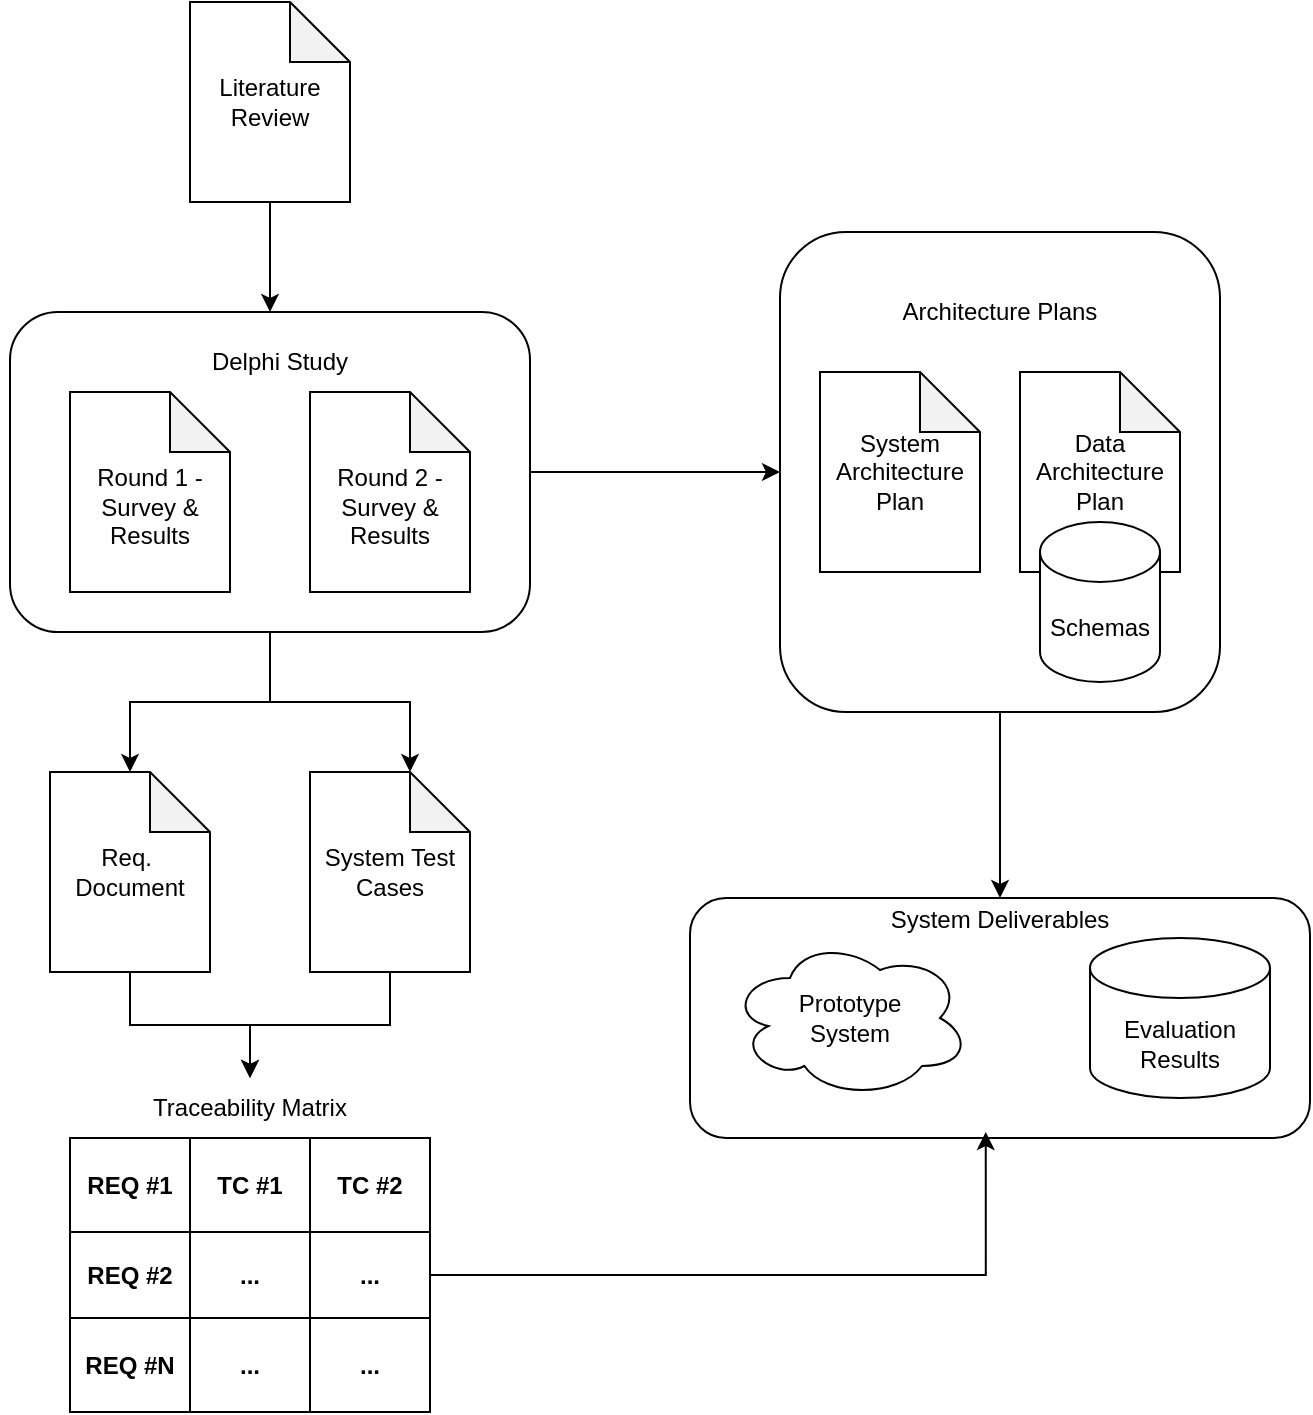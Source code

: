 <mxfile version="28.2.1">
  <diagram name="Page-1" id="g_3G0dRn0sJD76pxWEFS">
    <mxGraphModel dx="2066" dy="1103" grid="0" gridSize="10" guides="1" tooltips="1" connect="1" arrows="1" fold="1" page="1" pageScale="1" pageWidth="850" pageHeight="1100" math="0" shadow="0">
      <root>
        <mxCell id="0" />
        <mxCell id="1" parent="0" />
        <mxCell id="XL25QP1xroUpo6Hy0LYS-43" style="edgeStyle=orthogonalEdgeStyle;rounded=0;orthogonalLoop=1;jettySize=auto;html=1;entryX=0.5;entryY=0;entryDx=0;entryDy=0;" edge="1" parent="1" source="XL25QP1xroUpo6Hy0LYS-1" target="XL25QP1xroUpo6Hy0LYS-5">
          <mxGeometry relative="1" as="geometry" />
        </mxCell>
        <mxCell id="XL25QP1xroUpo6Hy0LYS-1" value="Literature Review" style="shape=note;whiteSpace=wrap;html=1;backgroundOutline=1;darkOpacity=0.05;" vertex="1" parent="1">
          <mxGeometry x="203" y="126" width="80" height="100" as="geometry" />
        </mxCell>
        <mxCell id="XL25QP1xroUpo6Hy0LYS-9" value="" style="group" vertex="1" connectable="0" parent="1">
          <mxGeometry x="113" y="281" width="260" height="160" as="geometry" />
        </mxCell>
        <mxCell id="XL25QP1xroUpo6Hy0LYS-5" value="" style="rounded=1;whiteSpace=wrap;html=1;" vertex="1" parent="XL25QP1xroUpo6Hy0LYS-9">
          <mxGeometry width="260" height="160" as="geometry" />
        </mxCell>
        <mxCell id="XL25QP1xroUpo6Hy0LYS-6" value="Delphi Study" style="text;html=1;align=center;verticalAlign=middle;whiteSpace=wrap;rounded=0;" vertex="1" parent="XL25QP1xroUpo6Hy0LYS-9">
          <mxGeometry x="85" y="10" width="100" height="30" as="geometry" />
        </mxCell>
        <mxCell id="XL25QP1xroUpo6Hy0LYS-7" value="&lt;br&gt;Round 1 -&lt;div&gt;Survey &amp;amp; Results&lt;/div&gt;" style="shape=note;whiteSpace=wrap;html=1;backgroundOutline=1;darkOpacity=0.05;" vertex="1" parent="XL25QP1xroUpo6Hy0LYS-9">
          <mxGeometry x="30" y="40" width="80" height="100" as="geometry" />
        </mxCell>
        <mxCell id="XL25QP1xroUpo6Hy0LYS-8" value="&lt;br&gt;Round 2 -&lt;div&gt;Survey &amp;amp; Results&lt;/div&gt;" style="shape=note;whiteSpace=wrap;html=1;backgroundOutline=1;darkOpacity=0.05;" vertex="1" parent="XL25QP1xroUpo6Hy0LYS-9">
          <mxGeometry x="150" y="40" width="80" height="100" as="geometry" />
        </mxCell>
        <mxCell id="XL25QP1xroUpo6Hy0LYS-41" style="edgeStyle=orthogonalEdgeStyle;rounded=0;orthogonalLoop=1;jettySize=auto;html=1;" edge="1" parent="1" source="XL25QP1xroUpo6Hy0LYS-12" target="XL25QP1xroUpo6Hy0LYS-40">
          <mxGeometry relative="1" as="geometry" />
        </mxCell>
        <mxCell id="XL25QP1xroUpo6Hy0LYS-12" value="Req.&amp;nbsp;&lt;div&gt;Document&lt;/div&gt;" style="shape=note;whiteSpace=wrap;html=1;backgroundOutline=1;darkOpacity=0.05;" vertex="1" parent="1">
          <mxGeometry x="133" y="511" width="80" height="100" as="geometry" />
        </mxCell>
        <mxCell id="XL25QP1xroUpo6Hy0LYS-42" style="edgeStyle=orthogonalEdgeStyle;rounded=0;orthogonalLoop=1;jettySize=auto;html=1;entryX=0.5;entryY=0;entryDx=0;entryDy=0;" edge="1" parent="1" source="XL25QP1xroUpo6Hy0LYS-13" target="XL25QP1xroUpo6Hy0LYS-40">
          <mxGeometry relative="1" as="geometry" />
        </mxCell>
        <mxCell id="XL25QP1xroUpo6Hy0LYS-13" value="System Test Cases" style="shape=note;whiteSpace=wrap;html=1;backgroundOutline=1;darkOpacity=0.05;" vertex="1" parent="1">
          <mxGeometry x="263" y="511" width="80" height="100" as="geometry" />
        </mxCell>
        <mxCell id="XL25QP1xroUpo6Hy0LYS-14" style="edgeStyle=orthogonalEdgeStyle;rounded=0;orthogonalLoop=1;jettySize=auto;html=1;entryX=0.5;entryY=0;entryDx=0;entryDy=0;entryPerimeter=0;" edge="1" parent="1" source="XL25QP1xroUpo6Hy0LYS-5" target="XL25QP1xroUpo6Hy0LYS-12">
          <mxGeometry relative="1" as="geometry" />
        </mxCell>
        <mxCell id="XL25QP1xroUpo6Hy0LYS-15" style="edgeStyle=orthogonalEdgeStyle;rounded=0;orthogonalLoop=1;jettySize=auto;html=1;entryX=0;entryY=0;entryDx=50;entryDy=0;entryPerimeter=0;" edge="1" parent="1" source="XL25QP1xroUpo6Hy0LYS-5" target="XL25QP1xroUpo6Hy0LYS-13">
          <mxGeometry relative="1" as="geometry" />
        </mxCell>
        <mxCell id="XL25QP1xroUpo6Hy0LYS-17" value="" style="childLayout=tableLayout;recursiveResize=0;shadow=0;fillColor=none;fontStyle=1" vertex="1" parent="1">
          <mxGeometry x="143" y="694" width="180" height="137" as="geometry" />
        </mxCell>
        <mxCell id="XL25QP1xroUpo6Hy0LYS-18" value="" style="shape=tableRow;horizontal=0;startSize=0;swimlaneHead=0;swimlaneBody=0;top=0;left=0;bottom=0;right=0;dropTarget=0;collapsible=0;recursiveResize=0;expand=0;fontStyle=0;fillColor=none;strokeColor=inherit;" vertex="1" parent="XL25QP1xroUpo6Hy0LYS-17">
          <mxGeometry width="180" height="47" as="geometry" />
        </mxCell>
        <mxCell id="XL25QP1xroUpo6Hy0LYS-19" value="&lt;b&gt;REQ #1&lt;/b&gt;" style="connectable=0;recursiveResize=0;strokeColor=inherit;fillColor=none;align=center;whiteSpace=wrap;html=1;" vertex="1" parent="XL25QP1xroUpo6Hy0LYS-18">
          <mxGeometry width="60" height="47" as="geometry">
            <mxRectangle width="60" height="47" as="alternateBounds" />
          </mxGeometry>
        </mxCell>
        <mxCell id="XL25QP1xroUpo6Hy0LYS-20" value="&lt;b&gt;TC #1&lt;/b&gt;" style="connectable=0;recursiveResize=0;strokeColor=inherit;fillColor=none;align=center;whiteSpace=wrap;html=1;" vertex="1" parent="XL25QP1xroUpo6Hy0LYS-18">
          <mxGeometry x="60" width="60" height="47" as="geometry">
            <mxRectangle width="60" height="47" as="alternateBounds" />
          </mxGeometry>
        </mxCell>
        <mxCell id="XL25QP1xroUpo6Hy0LYS-21" value="&lt;b&gt;TC #2&lt;/b&gt;" style="connectable=0;recursiveResize=0;strokeColor=inherit;fillColor=none;align=center;whiteSpace=wrap;html=1;" vertex="1" parent="XL25QP1xroUpo6Hy0LYS-18">
          <mxGeometry x="120" width="60" height="47" as="geometry">
            <mxRectangle width="60" height="47" as="alternateBounds" />
          </mxGeometry>
        </mxCell>
        <mxCell id="XL25QP1xroUpo6Hy0LYS-22" style="shape=tableRow;horizontal=0;startSize=0;swimlaneHead=0;swimlaneBody=0;top=0;left=0;bottom=0;right=0;dropTarget=0;collapsible=0;recursiveResize=0;expand=0;fontStyle=0;fillColor=none;strokeColor=inherit;" vertex="1" parent="XL25QP1xroUpo6Hy0LYS-17">
          <mxGeometry y="47" width="180" height="43" as="geometry" />
        </mxCell>
        <mxCell id="XL25QP1xroUpo6Hy0LYS-23" value="&lt;b&gt;REQ #2&lt;/b&gt;" style="connectable=0;recursiveResize=0;strokeColor=inherit;fillColor=none;align=center;whiteSpace=wrap;html=1;" vertex="1" parent="XL25QP1xroUpo6Hy0LYS-22">
          <mxGeometry width="60" height="43" as="geometry">
            <mxRectangle width="60" height="43" as="alternateBounds" />
          </mxGeometry>
        </mxCell>
        <mxCell id="XL25QP1xroUpo6Hy0LYS-24" value="&lt;b&gt;...&lt;/b&gt;" style="connectable=0;recursiveResize=0;strokeColor=inherit;fillColor=none;align=center;whiteSpace=wrap;html=1;" vertex="1" parent="XL25QP1xroUpo6Hy0LYS-22">
          <mxGeometry x="60" width="60" height="43" as="geometry">
            <mxRectangle width="60" height="43" as="alternateBounds" />
          </mxGeometry>
        </mxCell>
        <mxCell id="XL25QP1xroUpo6Hy0LYS-25" value="&lt;b&gt;...&lt;/b&gt;" style="connectable=0;recursiveResize=0;strokeColor=inherit;fillColor=none;align=center;whiteSpace=wrap;html=1;" vertex="1" parent="XL25QP1xroUpo6Hy0LYS-22">
          <mxGeometry x="120" width="60" height="43" as="geometry">
            <mxRectangle width="60" height="43" as="alternateBounds" />
          </mxGeometry>
        </mxCell>
        <mxCell id="XL25QP1xroUpo6Hy0LYS-26" style="shape=tableRow;horizontal=0;startSize=0;swimlaneHead=0;swimlaneBody=0;top=0;left=0;bottom=0;right=0;dropTarget=0;collapsible=0;recursiveResize=0;expand=0;fontStyle=0;fillColor=none;strokeColor=inherit;" vertex="1" parent="XL25QP1xroUpo6Hy0LYS-17">
          <mxGeometry y="90" width="180" height="47" as="geometry" />
        </mxCell>
        <mxCell id="XL25QP1xroUpo6Hy0LYS-27" value="&lt;b&gt;REQ #N&lt;/b&gt;" style="connectable=0;recursiveResize=0;strokeColor=inherit;fillColor=none;align=center;whiteSpace=wrap;html=1;" vertex="1" parent="XL25QP1xroUpo6Hy0LYS-26">
          <mxGeometry width="60" height="47" as="geometry">
            <mxRectangle width="60" height="47" as="alternateBounds" />
          </mxGeometry>
        </mxCell>
        <mxCell id="XL25QP1xroUpo6Hy0LYS-28" value="&lt;b&gt;...&lt;/b&gt;" style="connectable=0;recursiveResize=0;strokeColor=inherit;fillColor=none;align=center;whiteSpace=wrap;html=1;" vertex="1" parent="XL25QP1xroUpo6Hy0LYS-26">
          <mxGeometry x="60" width="60" height="47" as="geometry">
            <mxRectangle width="60" height="47" as="alternateBounds" />
          </mxGeometry>
        </mxCell>
        <mxCell id="XL25QP1xroUpo6Hy0LYS-29" value="&lt;b&gt;...&lt;/b&gt;" style="connectable=0;recursiveResize=0;strokeColor=inherit;fillColor=none;align=center;whiteSpace=wrap;html=1;" vertex="1" parent="XL25QP1xroUpo6Hy0LYS-26">
          <mxGeometry x="120" width="60" height="47" as="geometry">
            <mxRectangle width="60" height="47" as="alternateBounds" />
          </mxGeometry>
        </mxCell>
        <mxCell id="XL25QP1xroUpo6Hy0LYS-40" value="Traceability Matrix" style="text;html=1;align=center;verticalAlign=middle;whiteSpace=wrap;rounded=0;" vertex="1" parent="1">
          <mxGeometry x="108" y="664" width="250" height="30" as="geometry" />
        </mxCell>
        <mxCell id="XL25QP1xroUpo6Hy0LYS-52" value="" style="group" vertex="1" connectable="0" parent="1">
          <mxGeometry x="498" y="241" width="220" height="240" as="geometry" />
        </mxCell>
        <mxCell id="XL25QP1xroUpo6Hy0LYS-50" value="" style="rounded=1;whiteSpace=wrap;html=1;" vertex="1" parent="XL25QP1xroUpo6Hy0LYS-52">
          <mxGeometry width="220" height="240" as="geometry" />
        </mxCell>
        <mxCell id="XL25QP1xroUpo6Hy0LYS-51" value="Architecture Plans" style="text;html=1;align=center;verticalAlign=middle;whiteSpace=wrap;rounded=0;" vertex="1" parent="XL25QP1xroUpo6Hy0LYS-52">
          <mxGeometry x="44.815" y="16" width="130.37" height="48" as="geometry" />
        </mxCell>
        <mxCell id="XL25QP1xroUpo6Hy0LYS-46" value="System Architecture&lt;div&gt;Plan&lt;/div&gt;" style="shape=note;whiteSpace=wrap;html=1;backgroundOutline=1;darkOpacity=0.05;" vertex="1" parent="XL25QP1xroUpo6Hy0LYS-52">
          <mxGeometry x="20" y="70" width="80" height="100" as="geometry" />
        </mxCell>
        <mxCell id="XL25QP1xroUpo6Hy0LYS-53" value="" style="group" vertex="1" connectable="0" parent="XL25QP1xroUpo6Hy0LYS-52">
          <mxGeometry x="120" y="70" width="80" height="155" as="geometry" />
        </mxCell>
        <mxCell id="XL25QP1xroUpo6Hy0LYS-47" value="Data&lt;div&gt;Architecture&lt;div&gt;Plan&lt;/div&gt;&lt;/div&gt;" style="shape=note;whiteSpace=wrap;html=1;backgroundOutline=1;darkOpacity=0.05;" vertex="1" parent="XL25QP1xroUpo6Hy0LYS-53">
          <mxGeometry width="80" height="100" as="geometry" />
        </mxCell>
        <mxCell id="XL25QP1xroUpo6Hy0LYS-48" value="Schemas" style="shape=cylinder3;whiteSpace=wrap;html=1;boundedLbl=1;backgroundOutline=1;size=15;" vertex="1" parent="XL25QP1xroUpo6Hy0LYS-53">
          <mxGeometry x="10" y="75" width="60" height="80" as="geometry" />
        </mxCell>
        <mxCell id="XL25QP1xroUpo6Hy0LYS-54" style="edgeStyle=orthogonalEdgeStyle;rounded=0;orthogonalLoop=1;jettySize=auto;html=1;entryX=0;entryY=0.5;entryDx=0;entryDy=0;" edge="1" parent="1" source="XL25QP1xroUpo6Hy0LYS-5" target="XL25QP1xroUpo6Hy0LYS-50">
          <mxGeometry relative="1" as="geometry" />
        </mxCell>
        <mxCell id="XL25QP1xroUpo6Hy0LYS-58" value="" style="group" vertex="1" connectable="0" parent="1">
          <mxGeometry x="453" y="574" width="310" height="120" as="geometry" />
        </mxCell>
        <mxCell id="XL25QP1xroUpo6Hy0LYS-45" value="" style="rounded=1;whiteSpace=wrap;html=1;" vertex="1" parent="XL25QP1xroUpo6Hy0LYS-58">
          <mxGeometry width="310" height="120" as="geometry" />
        </mxCell>
        <mxCell id="XL25QP1xroUpo6Hy0LYS-56" value="System Deliverables" style="text;html=1;align=center;verticalAlign=middle;whiteSpace=wrap;rounded=0;" vertex="1" parent="XL25QP1xroUpo6Hy0LYS-58">
          <mxGeometry x="89.125" y="4.444" width="131.75" height="13.333" as="geometry" />
        </mxCell>
        <mxCell id="XL25QP1xroUpo6Hy0LYS-55" value="Prototype&lt;div&gt;System&lt;/div&gt;" style="ellipse;shape=cloud;whiteSpace=wrap;html=1;" vertex="1" parent="XL25QP1xroUpo6Hy0LYS-58">
          <mxGeometry x="20" y="20" width="120" height="80" as="geometry" />
        </mxCell>
        <mxCell id="XL25QP1xroUpo6Hy0LYS-44" value="Evaluation Results" style="shape=cylinder3;whiteSpace=wrap;html=1;boundedLbl=1;backgroundOutline=1;size=15;" vertex="1" parent="XL25QP1xroUpo6Hy0LYS-58">
          <mxGeometry x="200" y="20" width="90" height="80" as="geometry" />
        </mxCell>
        <mxCell id="XL25QP1xroUpo6Hy0LYS-59" style="edgeStyle=orthogonalEdgeStyle;rounded=0;orthogonalLoop=1;jettySize=auto;html=1;entryX=0.477;entryY=0.975;entryDx=0;entryDy=0;entryPerimeter=0;" edge="1" parent="1" source="XL25QP1xroUpo6Hy0LYS-22" target="XL25QP1xroUpo6Hy0LYS-45">
          <mxGeometry relative="1" as="geometry" />
        </mxCell>
        <mxCell id="XL25QP1xroUpo6Hy0LYS-60" style="edgeStyle=orthogonalEdgeStyle;rounded=0;orthogonalLoop=1;jettySize=auto;html=1;exitX=0.5;exitY=1;exitDx=0;exitDy=0;entryX=0.5;entryY=0;entryDx=0;entryDy=0;" edge="1" parent="1" source="XL25QP1xroUpo6Hy0LYS-50" target="XL25QP1xroUpo6Hy0LYS-45">
          <mxGeometry relative="1" as="geometry" />
        </mxCell>
      </root>
    </mxGraphModel>
  </diagram>
</mxfile>
